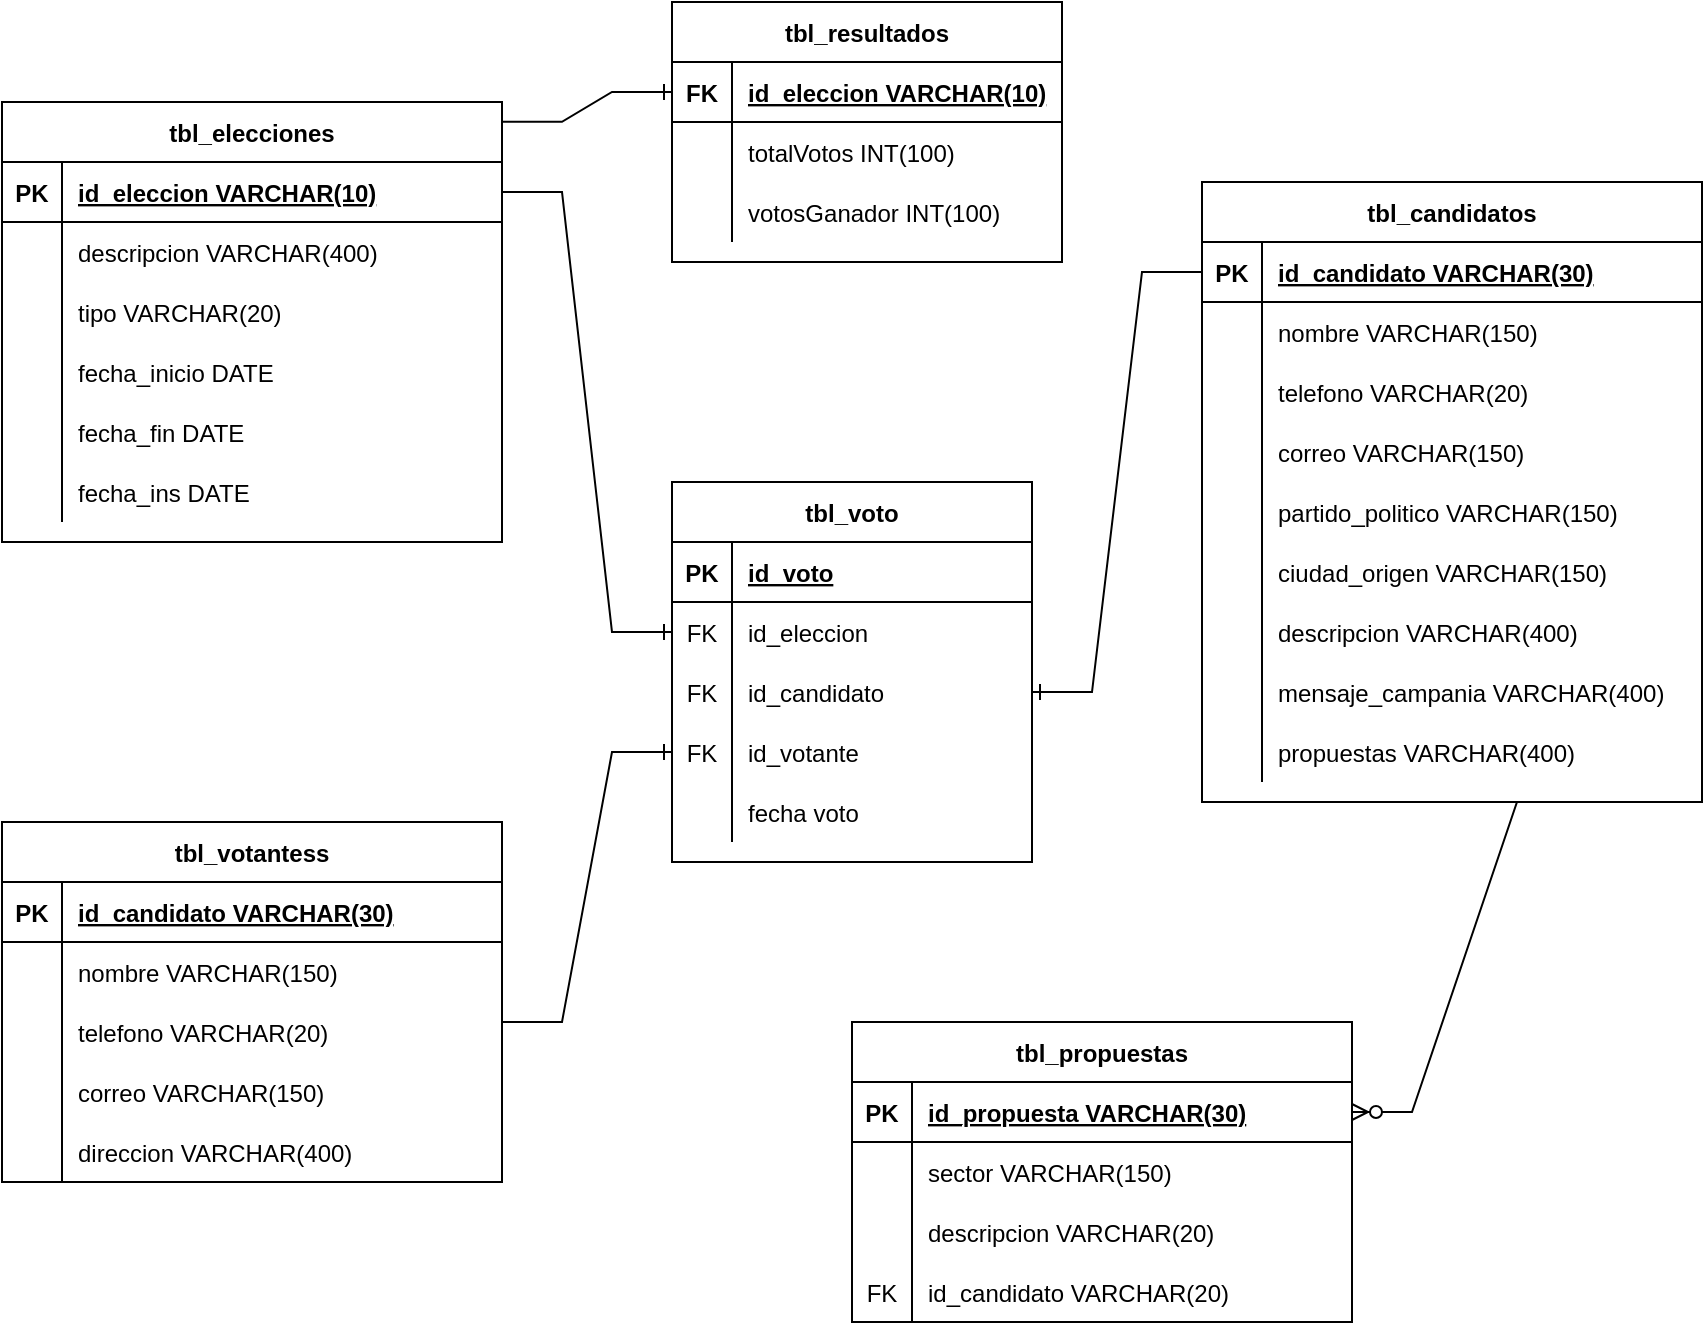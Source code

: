 <mxfile version="20.2.2" type="device"><diagram id="R2lEEEUBdFMjLlhIrx00" name="Page-1"><mxGraphModel dx="1422" dy="754" grid="1" gridSize="10" guides="1" tooltips="1" connect="1" arrows="1" fold="1" page="1" pageScale="1" pageWidth="850" pageHeight="1100" math="0" shadow="0" extFonts="Permanent Marker^https://fonts.googleapis.com/css?family=Permanent+Marker"><root><mxCell id="0"/><mxCell id="1" parent="0"/><mxCell id="C-vyLk0tnHw3VtMMgP7b-23" value="tbl_elecciones" style="shape=table;startSize=30;container=1;collapsible=1;childLayout=tableLayout;fixedRows=1;rowLines=0;fontStyle=1;align=center;resizeLast=1;" parent="1" vertex="1"><mxGeometry y="80" width="250" height="220" as="geometry"/></mxCell><mxCell id="C-vyLk0tnHw3VtMMgP7b-24" value="" style="shape=partialRectangle;collapsible=0;dropTarget=0;pointerEvents=0;fillColor=none;points=[[0,0.5],[1,0.5]];portConstraint=eastwest;top=0;left=0;right=0;bottom=1;" parent="C-vyLk0tnHw3VtMMgP7b-23" vertex="1"><mxGeometry y="30" width="250" height="30" as="geometry"/></mxCell><mxCell id="C-vyLk0tnHw3VtMMgP7b-25" value="PK" style="shape=partialRectangle;overflow=hidden;connectable=0;fillColor=none;top=0;left=0;bottom=0;right=0;fontStyle=1;" parent="C-vyLk0tnHw3VtMMgP7b-24" vertex="1"><mxGeometry width="30" height="30" as="geometry"><mxRectangle width="30" height="30" as="alternateBounds"/></mxGeometry></mxCell><mxCell id="C-vyLk0tnHw3VtMMgP7b-26" value="id_eleccion VARCHAR(10)" style="shape=partialRectangle;overflow=hidden;connectable=0;fillColor=none;top=0;left=0;bottom=0;right=0;align=left;spacingLeft=6;fontStyle=5;" parent="C-vyLk0tnHw3VtMMgP7b-24" vertex="1"><mxGeometry x="30" width="220" height="30" as="geometry"><mxRectangle width="220" height="30" as="alternateBounds"/></mxGeometry></mxCell><mxCell id="C-vyLk0tnHw3VtMMgP7b-27" value="" style="shape=partialRectangle;collapsible=0;dropTarget=0;pointerEvents=0;fillColor=none;points=[[0,0.5],[1,0.5]];portConstraint=eastwest;top=0;left=0;right=0;bottom=0;" parent="C-vyLk0tnHw3VtMMgP7b-23" vertex="1"><mxGeometry y="60" width="250" height="30" as="geometry"/></mxCell><mxCell id="C-vyLk0tnHw3VtMMgP7b-28" value="" style="shape=partialRectangle;overflow=hidden;connectable=0;fillColor=none;top=0;left=0;bottom=0;right=0;" parent="C-vyLk0tnHw3VtMMgP7b-27" vertex="1"><mxGeometry width="30" height="30" as="geometry"><mxRectangle width="30" height="30" as="alternateBounds"/></mxGeometry></mxCell><mxCell id="C-vyLk0tnHw3VtMMgP7b-29" value="descripcion VARCHAR(400)" style="shape=partialRectangle;overflow=hidden;connectable=0;fillColor=none;top=0;left=0;bottom=0;right=0;align=left;spacingLeft=6;" parent="C-vyLk0tnHw3VtMMgP7b-27" vertex="1"><mxGeometry x="30" width="220" height="30" as="geometry"><mxRectangle width="220" height="30" as="alternateBounds"/></mxGeometry></mxCell><mxCell id="4lL9Tfb7N0pwsZyl2eZ0-1" value="" style="shape=partialRectangle;collapsible=0;dropTarget=0;pointerEvents=0;fillColor=none;points=[[0,0.5],[1,0.5]];portConstraint=eastwest;top=0;left=0;right=0;bottom=0;" parent="C-vyLk0tnHw3VtMMgP7b-23" vertex="1"><mxGeometry y="90" width="250" height="30" as="geometry"/></mxCell><mxCell id="4lL9Tfb7N0pwsZyl2eZ0-2" value="" style="shape=partialRectangle;overflow=hidden;connectable=0;fillColor=none;top=0;left=0;bottom=0;right=0;" parent="4lL9Tfb7N0pwsZyl2eZ0-1" vertex="1"><mxGeometry width="30" height="30" as="geometry"><mxRectangle width="30" height="30" as="alternateBounds"/></mxGeometry></mxCell><mxCell id="4lL9Tfb7N0pwsZyl2eZ0-3" value="tipo VARCHAR(20)" style="shape=partialRectangle;overflow=hidden;connectable=0;fillColor=none;top=0;left=0;bottom=0;right=0;align=left;spacingLeft=6;" parent="4lL9Tfb7N0pwsZyl2eZ0-1" vertex="1"><mxGeometry x="30" width="220" height="30" as="geometry"><mxRectangle width="220" height="30" as="alternateBounds"/></mxGeometry></mxCell><mxCell id="4lL9Tfb7N0pwsZyl2eZ0-23" value="" style="shape=partialRectangle;collapsible=0;dropTarget=0;pointerEvents=0;fillColor=none;points=[[0,0.5],[1,0.5]];portConstraint=eastwest;top=0;left=0;right=0;bottom=0;" parent="C-vyLk0tnHw3VtMMgP7b-23" vertex="1"><mxGeometry y="120" width="250" height="30" as="geometry"/></mxCell><mxCell id="4lL9Tfb7N0pwsZyl2eZ0-24" value="" style="shape=partialRectangle;overflow=hidden;connectable=0;fillColor=none;top=0;left=0;bottom=0;right=0;" parent="4lL9Tfb7N0pwsZyl2eZ0-23" vertex="1"><mxGeometry width="30" height="30" as="geometry"><mxRectangle width="30" height="30" as="alternateBounds"/></mxGeometry></mxCell><mxCell id="4lL9Tfb7N0pwsZyl2eZ0-25" value="fecha_inicio DATE" style="shape=partialRectangle;overflow=hidden;connectable=0;fillColor=none;top=0;left=0;bottom=0;right=0;align=left;spacingLeft=6;" parent="4lL9Tfb7N0pwsZyl2eZ0-23" vertex="1"><mxGeometry x="30" width="220" height="30" as="geometry"><mxRectangle width="220" height="30" as="alternateBounds"/></mxGeometry></mxCell><mxCell id="4lL9Tfb7N0pwsZyl2eZ0-26" value="" style="shape=partialRectangle;collapsible=0;dropTarget=0;pointerEvents=0;fillColor=none;points=[[0,0.5],[1,0.5]];portConstraint=eastwest;top=0;left=0;right=0;bottom=0;" parent="C-vyLk0tnHw3VtMMgP7b-23" vertex="1"><mxGeometry y="150" width="250" height="30" as="geometry"/></mxCell><mxCell id="4lL9Tfb7N0pwsZyl2eZ0-27" value="" style="shape=partialRectangle;overflow=hidden;connectable=0;fillColor=none;top=0;left=0;bottom=0;right=0;" parent="4lL9Tfb7N0pwsZyl2eZ0-26" vertex="1"><mxGeometry width="30" height="30" as="geometry"><mxRectangle width="30" height="30" as="alternateBounds"/></mxGeometry></mxCell><mxCell id="4lL9Tfb7N0pwsZyl2eZ0-28" value="fecha_fin DATE" style="shape=partialRectangle;overflow=hidden;connectable=0;fillColor=none;top=0;left=0;bottom=0;right=0;align=left;spacingLeft=6;" parent="4lL9Tfb7N0pwsZyl2eZ0-26" vertex="1"><mxGeometry x="30" width="220" height="30" as="geometry"><mxRectangle width="220" height="30" as="alternateBounds"/></mxGeometry></mxCell><mxCell id="4lL9Tfb7N0pwsZyl2eZ0-29" value="" style="shape=partialRectangle;collapsible=0;dropTarget=0;pointerEvents=0;fillColor=none;points=[[0,0.5],[1,0.5]];portConstraint=eastwest;top=0;left=0;right=0;bottom=0;" parent="C-vyLk0tnHw3VtMMgP7b-23" vertex="1"><mxGeometry y="180" width="250" height="30" as="geometry"/></mxCell><mxCell id="4lL9Tfb7N0pwsZyl2eZ0-30" value="" style="shape=partialRectangle;overflow=hidden;connectable=0;fillColor=none;top=0;left=0;bottom=0;right=0;" parent="4lL9Tfb7N0pwsZyl2eZ0-29" vertex="1"><mxGeometry width="30" height="30" as="geometry"><mxRectangle width="30" height="30" as="alternateBounds"/></mxGeometry></mxCell><mxCell id="4lL9Tfb7N0pwsZyl2eZ0-31" value="fecha_ins DATE" style="shape=partialRectangle;overflow=hidden;connectable=0;fillColor=none;top=0;left=0;bottom=0;right=0;align=left;spacingLeft=6;" parent="4lL9Tfb7N0pwsZyl2eZ0-29" vertex="1"><mxGeometry x="30" width="220" height="30" as="geometry"><mxRectangle width="220" height="30" as="alternateBounds"/></mxGeometry></mxCell><mxCell id="4lL9Tfb7N0pwsZyl2eZ0-4" value="tbl_candidatos" style="shape=table;startSize=30;container=1;collapsible=1;childLayout=tableLayout;fixedRows=1;rowLines=0;fontStyle=1;align=center;resizeLast=1;" parent="1" vertex="1"><mxGeometry x="600" y="120" width="250" height="310" as="geometry"/></mxCell><mxCell id="4lL9Tfb7N0pwsZyl2eZ0-5" value="" style="shape=partialRectangle;collapsible=0;dropTarget=0;pointerEvents=0;fillColor=none;points=[[0,0.5],[1,0.5]];portConstraint=eastwest;top=0;left=0;right=0;bottom=1;" parent="4lL9Tfb7N0pwsZyl2eZ0-4" vertex="1"><mxGeometry y="30" width="250" height="30" as="geometry"/></mxCell><mxCell id="4lL9Tfb7N0pwsZyl2eZ0-6" value="PK" style="shape=partialRectangle;overflow=hidden;connectable=0;fillColor=none;top=0;left=0;bottom=0;right=0;fontStyle=1;" parent="4lL9Tfb7N0pwsZyl2eZ0-5" vertex="1"><mxGeometry width="30" height="30" as="geometry"><mxRectangle width="30" height="30" as="alternateBounds"/></mxGeometry></mxCell><mxCell id="4lL9Tfb7N0pwsZyl2eZ0-7" value="id_candidato VARCHAR(30)" style="shape=partialRectangle;overflow=hidden;connectable=0;fillColor=none;top=0;left=0;bottom=0;right=0;align=left;spacingLeft=6;fontStyle=5;" parent="4lL9Tfb7N0pwsZyl2eZ0-5" vertex="1"><mxGeometry x="30" width="220" height="30" as="geometry"><mxRectangle width="220" height="30" as="alternateBounds"/></mxGeometry></mxCell><mxCell id="4lL9Tfb7N0pwsZyl2eZ0-8" value="" style="shape=partialRectangle;collapsible=0;dropTarget=0;pointerEvents=0;fillColor=none;points=[[0,0.5],[1,0.5]];portConstraint=eastwest;top=0;left=0;right=0;bottom=0;" parent="4lL9Tfb7N0pwsZyl2eZ0-4" vertex="1"><mxGeometry y="60" width="250" height="30" as="geometry"/></mxCell><mxCell id="4lL9Tfb7N0pwsZyl2eZ0-9" value="" style="shape=partialRectangle;overflow=hidden;connectable=0;fillColor=none;top=0;left=0;bottom=0;right=0;" parent="4lL9Tfb7N0pwsZyl2eZ0-8" vertex="1"><mxGeometry width="30" height="30" as="geometry"><mxRectangle width="30" height="30" as="alternateBounds"/></mxGeometry></mxCell><mxCell id="4lL9Tfb7N0pwsZyl2eZ0-10" value="nombre VARCHAR(150)" style="shape=partialRectangle;overflow=hidden;connectable=0;fillColor=none;top=0;left=0;bottom=0;right=0;align=left;spacingLeft=6;" parent="4lL9Tfb7N0pwsZyl2eZ0-8" vertex="1"><mxGeometry x="30" width="220" height="30" as="geometry"><mxRectangle width="220" height="30" as="alternateBounds"/></mxGeometry></mxCell><mxCell id="4lL9Tfb7N0pwsZyl2eZ0-11" value="" style="shape=partialRectangle;collapsible=0;dropTarget=0;pointerEvents=0;fillColor=none;points=[[0,0.5],[1,0.5]];portConstraint=eastwest;top=0;left=0;right=0;bottom=0;" parent="4lL9Tfb7N0pwsZyl2eZ0-4" vertex="1"><mxGeometry y="90" width="250" height="30" as="geometry"/></mxCell><mxCell id="4lL9Tfb7N0pwsZyl2eZ0-12" value="" style="shape=partialRectangle;overflow=hidden;connectable=0;fillColor=none;top=0;left=0;bottom=0;right=0;" parent="4lL9Tfb7N0pwsZyl2eZ0-11" vertex="1"><mxGeometry width="30" height="30" as="geometry"><mxRectangle width="30" height="30" as="alternateBounds"/></mxGeometry></mxCell><mxCell id="4lL9Tfb7N0pwsZyl2eZ0-13" value="telefono VARCHAR(20)" style="shape=partialRectangle;overflow=hidden;connectable=0;fillColor=none;top=0;left=0;bottom=0;right=0;align=left;spacingLeft=6;" parent="4lL9Tfb7N0pwsZyl2eZ0-11" vertex="1"><mxGeometry x="30" width="220" height="30" as="geometry"><mxRectangle width="220" height="30" as="alternateBounds"/></mxGeometry></mxCell><mxCell id="4lL9Tfb7N0pwsZyl2eZ0-14" value="" style="shape=partialRectangle;collapsible=0;dropTarget=0;pointerEvents=0;fillColor=none;points=[[0,0.5],[1,0.5]];portConstraint=eastwest;top=0;left=0;right=0;bottom=0;" parent="4lL9Tfb7N0pwsZyl2eZ0-4" vertex="1"><mxGeometry y="120" width="250" height="30" as="geometry"/></mxCell><mxCell id="4lL9Tfb7N0pwsZyl2eZ0-15" value="" style="shape=partialRectangle;overflow=hidden;connectable=0;fillColor=none;top=0;left=0;bottom=0;right=0;" parent="4lL9Tfb7N0pwsZyl2eZ0-14" vertex="1"><mxGeometry width="30" height="30" as="geometry"><mxRectangle width="30" height="30" as="alternateBounds"/></mxGeometry></mxCell><mxCell id="4lL9Tfb7N0pwsZyl2eZ0-16" value="correo VARCHAR(150)" style="shape=partialRectangle;overflow=hidden;connectable=0;fillColor=none;top=0;left=0;bottom=0;right=0;align=left;spacingLeft=6;" parent="4lL9Tfb7N0pwsZyl2eZ0-14" vertex="1"><mxGeometry x="30" width="220" height="30" as="geometry"><mxRectangle width="220" height="30" as="alternateBounds"/></mxGeometry></mxCell><mxCell id="4lL9Tfb7N0pwsZyl2eZ0-17" value="" style="shape=partialRectangle;collapsible=0;dropTarget=0;pointerEvents=0;fillColor=none;points=[[0,0.5],[1,0.5]];portConstraint=eastwest;top=0;left=0;right=0;bottom=0;" parent="4lL9Tfb7N0pwsZyl2eZ0-4" vertex="1"><mxGeometry y="150" width="250" height="30" as="geometry"/></mxCell><mxCell id="4lL9Tfb7N0pwsZyl2eZ0-18" value="" style="shape=partialRectangle;overflow=hidden;connectable=0;fillColor=none;top=0;left=0;bottom=0;right=0;" parent="4lL9Tfb7N0pwsZyl2eZ0-17" vertex="1"><mxGeometry width="30" height="30" as="geometry"><mxRectangle width="30" height="30" as="alternateBounds"/></mxGeometry></mxCell><mxCell id="4lL9Tfb7N0pwsZyl2eZ0-19" value="partido_politico VARCHAR(150)" style="shape=partialRectangle;overflow=hidden;connectable=0;fillColor=none;top=0;left=0;bottom=0;right=0;align=left;spacingLeft=6;" parent="4lL9Tfb7N0pwsZyl2eZ0-17" vertex="1"><mxGeometry x="30" width="220" height="30" as="geometry"><mxRectangle width="220" height="30" as="alternateBounds"/></mxGeometry></mxCell><mxCell id="4lL9Tfb7N0pwsZyl2eZ0-20" value="" style="shape=partialRectangle;collapsible=0;dropTarget=0;pointerEvents=0;fillColor=none;points=[[0,0.5],[1,0.5]];portConstraint=eastwest;top=0;left=0;right=0;bottom=0;" parent="4lL9Tfb7N0pwsZyl2eZ0-4" vertex="1"><mxGeometry y="180" width="250" height="30" as="geometry"/></mxCell><mxCell id="4lL9Tfb7N0pwsZyl2eZ0-21" value="" style="shape=partialRectangle;overflow=hidden;connectable=0;fillColor=none;top=0;left=0;bottom=0;right=0;" parent="4lL9Tfb7N0pwsZyl2eZ0-20" vertex="1"><mxGeometry width="30" height="30" as="geometry"><mxRectangle width="30" height="30" as="alternateBounds"/></mxGeometry></mxCell><mxCell id="4lL9Tfb7N0pwsZyl2eZ0-22" value="ciudad_origen VARCHAR(150)" style="shape=partialRectangle;overflow=hidden;connectable=0;fillColor=none;top=0;left=0;bottom=0;right=0;align=left;spacingLeft=6;" parent="4lL9Tfb7N0pwsZyl2eZ0-20" vertex="1"><mxGeometry x="30" width="220" height="30" as="geometry"><mxRectangle width="220" height="30" as="alternateBounds"/></mxGeometry></mxCell><mxCell id="4lL9Tfb7N0pwsZyl2eZ0-32" value="" style="shape=partialRectangle;collapsible=0;dropTarget=0;pointerEvents=0;fillColor=none;points=[[0,0.5],[1,0.5]];portConstraint=eastwest;top=0;left=0;right=0;bottom=0;" parent="4lL9Tfb7N0pwsZyl2eZ0-4" vertex="1"><mxGeometry y="210" width="250" height="30" as="geometry"/></mxCell><mxCell id="4lL9Tfb7N0pwsZyl2eZ0-33" value="" style="shape=partialRectangle;overflow=hidden;connectable=0;fillColor=none;top=0;left=0;bottom=0;right=0;" parent="4lL9Tfb7N0pwsZyl2eZ0-32" vertex="1"><mxGeometry width="30" height="30" as="geometry"><mxRectangle width="30" height="30" as="alternateBounds"/></mxGeometry></mxCell><mxCell id="4lL9Tfb7N0pwsZyl2eZ0-34" value="descripcion VARCHAR(400)" style="shape=partialRectangle;overflow=hidden;connectable=0;fillColor=none;top=0;left=0;bottom=0;right=0;align=left;spacingLeft=6;" parent="4lL9Tfb7N0pwsZyl2eZ0-32" vertex="1"><mxGeometry x="30" width="220" height="30" as="geometry"><mxRectangle width="220" height="30" as="alternateBounds"/></mxGeometry></mxCell><mxCell id="4lL9Tfb7N0pwsZyl2eZ0-35" value="" style="shape=partialRectangle;collapsible=0;dropTarget=0;pointerEvents=0;fillColor=none;points=[[0,0.5],[1,0.5]];portConstraint=eastwest;top=0;left=0;right=0;bottom=0;" parent="4lL9Tfb7N0pwsZyl2eZ0-4" vertex="1"><mxGeometry y="240" width="250" height="30" as="geometry"/></mxCell><mxCell id="4lL9Tfb7N0pwsZyl2eZ0-36" value="" style="shape=partialRectangle;overflow=hidden;connectable=0;fillColor=none;top=0;left=0;bottom=0;right=0;" parent="4lL9Tfb7N0pwsZyl2eZ0-35" vertex="1"><mxGeometry width="30" height="30" as="geometry"><mxRectangle width="30" height="30" as="alternateBounds"/></mxGeometry></mxCell><mxCell id="4lL9Tfb7N0pwsZyl2eZ0-37" value="mensaje_campania VARCHAR(400)" style="shape=partialRectangle;overflow=hidden;connectable=0;fillColor=none;top=0;left=0;bottom=0;right=0;align=left;spacingLeft=6;" parent="4lL9Tfb7N0pwsZyl2eZ0-35" vertex="1"><mxGeometry x="30" width="220" height="30" as="geometry"><mxRectangle width="220" height="30" as="alternateBounds"/></mxGeometry></mxCell><mxCell id="4lL9Tfb7N0pwsZyl2eZ0-38" value="" style="shape=partialRectangle;collapsible=0;dropTarget=0;pointerEvents=0;fillColor=none;points=[[0,0.5],[1,0.5]];portConstraint=eastwest;top=0;left=0;right=0;bottom=0;" parent="4lL9Tfb7N0pwsZyl2eZ0-4" vertex="1"><mxGeometry y="270" width="250" height="30" as="geometry"/></mxCell><mxCell id="4lL9Tfb7N0pwsZyl2eZ0-39" value="" style="shape=partialRectangle;overflow=hidden;connectable=0;fillColor=none;top=0;left=0;bottom=0;right=0;" parent="4lL9Tfb7N0pwsZyl2eZ0-38" vertex="1"><mxGeometry width="30" height="30" as="geometry"><mxRectangle width="30" height="30" as="alternateBounds"/></mxGeometry></mxCell><mxCell id="4lL9Tfb7N0pwsZyl2eZ0-40" value="propuestas VARCHAR(400)" style="shape=partialRectangle;overflow=hidden;connectable=0;fillColor=none;top=0;left=0;bottom=0;right=0;align=left;spacingLeft=6;" parent="4lL9Tfb7N0pwsZyl2eZ0-38" vertex="1"><mxGeometry x="30" width="220" height="30" as="geometry"><mxRectangle width="220" height="30" as="alternateBounds"/></mxGeometry></mxCell><mxCell id="fHqVr6KGKSoNPonQs0a_-1" value="tbl_votantess" style="shape=table;startSize=30;container=1;collapsible=1;childLayout=tableLayout;fixedRows=1;rowLines=0;fontStyle=1;align=center;resizeLast=1;" parent="1" vertex="1"><mxGeometry y="440" width="250" height="180" as="geometry"/></mxCell><mxCell id="fHqVr6KGKSoNPonQs0a_-2" value="" style="shape=partialRectangle;collapsible=0;dropTarget=0;pointerEvents=0;fillColor=none;points=[[0,0.5],[1,0.5]];portConstraint=eastwest;top=0;left=0;right=0;bottom=1;" parent="fHqVr6KGKSoNPonQs0a_-1" vertex="1"><mxGeometry y="30" width="250" height="30" as="geometry"/></mxCell><mxCell id="fHqVr6KGKSoNPonQs0a_-3" value="PK" style="shape=partialRectangle;overflow=hidden;connectable=0;fillColor=none;top=0;left=0;bottom=0;right=0;fontStyle=1;" parent="fHqVr6KGKSoNPonQs0a_-2" vertex="1"><mxGeometry width="30" height="30" as="geometry"><mxRectangle width="30" height="30" as="alternateBounds"/></mxGeometry></mxCell><mxCell id="fHqVr6KGKSoNPonQs0a_-4" value="id_candidato VARCHAR(30)" style="shape=partialRectangle;overflow=hidden;connectable=0;fillColor=none;top=0;left=0;bottom=0;right=0;align=left;spacingLeft=6;fontStyle=5;" parent="fHqVr6KGKSoNPonQs0a_-2" vertex="1"><mxGeometry x="30" width="220" height="30" as="geometry"><mxRectangle width="220" height="30" as="alternateBounds"/></mxGeometry></mxCell><mxCell id="fHqVr6KGKSoNPonQs0a_-5" value="" style="shape=partialRectangle;collapsible=0;dropTarget=0;pointerEvents=0;fillColor=none;points=[[0,0.5],[1,0.5]];portConstraint=eastwest;top=0;left=0;right=0;bottom=0;" parent="fHqVr6KGKSoNPonQs0a_-1" vertex="1"><mxGeometry y="60" width="250" height="30" as="geometry"/></mxCell><mxCell id="fHqVr6KGKSoNPonQs0a_-6" value="" style="shape=partialRectangle;overflow=hidden;connectable=0;fillColor=none;top=0;left=0;bottom=0;right=0;" parent="fHqVr6KGKSoNPonQs0a_-5" vertex="1"><mxGeometry width="30" height="30" as="geometry"><mxRectangle width="30" height="30" as="alternateBounds"/></mxGeometry></mxCell><mxCell id="fHqVr6KGKSoNPonQs0a_-7" value="nombre VARCHAR(150)" style="shape=partialRectangle;overflow=hidden;connectable=0;fillColor=none;top=0;left=0;bottom=0;right=0;align=left;spacingLeft=6;" parent="fHqVr6KGKSoNPonQs0a_-5" vertex="1"><mxGeometry x="30" width="220" height="30" as="geometry"><mxRectangle width="220" height="30" as="alternateBounds"/></mxGeometry></mxCell><mxCell id="fHqVr6KGKSoNPonQs0a_-8" value="" style="shape=partialRectangle;collapsible=0;dropTarget=0;pointerEvents=0;fillColor=none;points=[[0,0.5],[1,0.5]];portConstraint=eastwest;top=0;left=0;right=0;bottom=0;" parent="fHqVr6KGKSoNPonQs0a_-1" vertex="1"><mxGeometry y="90" width="250" height="30" as="geometry"/></mxCell><mxCell id="fHqVr6KGKSoNPonQs0a_-9" value="" style="shape=partialRectangle;overflow=hidden;connectable=0;fillColor=none;top=0;left=0;bottom=0;right=0;" parent="fHqVr6KGKSoNPonQs0a_-8" vertex="1"><mxGeometry width="30" height="30" as="geometry"><mxRectangle width="30" height="30" as="alternateBounds"/></mxGeometry></mxCell><mxCell id="fHqVr6KGKSoNPonQs0a_-10" value="telefono VARCHAR(20)" style="shape=partialRectangle;overflow=hidden;connectable=0;fillColor=none;top=0;left=0;bottom=0;right=0;align=left;spacingLeft=6;" parent="fHqVr6KGKSoNPonQs0a_-8" vertex="1"><mxGeometry x="30" width="220" height="30" as="geometry"><mxRectangle width="220" height="30" as="alternateBounds"/></mxGeometry></mxCell><mxCell id="fHqVr6KGKSoNPonQs0a_-11" value="" style="shape=partialRectangle;collapsible=0;dropTarget=0;pointerEvents=0;fillColor=none;points=[[0,0.5],[1,0.5]];portConstraint=eastwest;top=0;left=0;right=0;bottom=0;" parent="fHqVr6KGKSoNPonQs0a_-1" vertex="1"><mxGeometry y="120" width="250" height="30" as="geometry"/></mxCell><mxCell id="fHqVr6KGKSoNPonQs0a_-12" value="" style="shape=partialRectangle;overflow=hidden;connectable=0;fillColor=none;top=0;left=0;bottom=0;right=0;" parent="fHqVr6KGKSoNPonQs0a_-11" vertex="1"><mxGeometry width="30" height="30" as="geometry"><mxRectangle width="30" height="30" as="alternateBounds"/></mxGeometry></mxCell><mxCell id="fHqVr6KGKSoNPonQs0a_-13" value="correo VARCHAR(150)" style="shape=partialRectangle;overflow=hidden;connectable=0;fillColor=none;top=0;left=0;bottom=0;right=0;align=left;spacingLeft=6;" parent="fHqVr6KGKSoNPonQs0a_-11" vertex="1"><mxGeometry x="30" width="220" height="30" as="geometry"><mxRectangle width="220" height="30" as="alternateBounds"/></mxGeometry></mxCell><mxCell id="fHqVr6KGKSoNPonQs0a_-26" value="" style="shape=partialRectangle;collapsible=0;dropTarget=0;pointerEvents=0;fillColor=none;points=[[0,0.5],[1,0.5]];portConstraint=eastwest;top=0;left=0;right=0;bottom=0;" parent="fHqVr6KGKSoNPonQs0a_-1" vertex="1"><mxGeometry y="150" width="250" height="30" as="geometry"/></mxCell><mxCell id="fHqVr6KGKSoNPonQs0a_-27" value="" style="shape=partialRectangle;overflow=hidden;connectable=0;fillColor=none;top=0;left=0;bottom=0;right=0;" parent="fHqVr6KGKSoNPonQs0a_-26" vertex="1"><mxGeometry width="30" height="30" as="geometry"><mxRectangle width="30" height="30" as="alternateBounds"/></mxGeometry></mxCell><mxCell id="fHqVr6KGKSoNPonQs0a_-28" value="direccion VARCHAR(400)" style="shape=partialRectangle;overflow=hidden;connectable=0;fillColor=none;top=0;left=0;bottom=0;right=0;align=left;spacingLeft=6;" parent="fHqVr6KGKSoNPonQs0a_-26" vertex="1"><mxGeometry x="30" width="220" height="30" as="geometry"><mxRectangle width="220" height="30" as="alternateBounds"/></mxGeometry></mxCell><mxCell id="fHqVr6KGKSoNPonQs0a_-29" value="tbl_propuestas" style="shape=table;startSize=30;container=1;collapsible=1;childLayout=tableLayout;fixedRows=1;rowLines=0;fontStyle=1;align=center;resizeLast=1;" parent="1" vertex="1"><mxGeometry x="425" y="540" width="250" height="150" as="geometry"/></mxCell><mxCell id="fHqVr6KGKSoNPonQs0a_-30" value="" style="shape=partialRectangle;collapsible=0;dropTarget=0;pointerEvents=0;fillColor=none;points=[[0,0.5],[1,0.5]];portConstraint=eastwest;top=0;left=0;right=0;bottom=1;" parent="fHqVr6KGKSoNPonQs0a_-29" vertex="1"><mxGeometry y="30" width="250" height="30" as="geometry"/></mxCell><mxCell id="fHqVr6KGKSoNPonQs0a_-31" value="PK" style="shape=partialRectangle;overflow=hidden;connectable=0;fillColor=none;top=0;left=0;bottom=0;right=0;fontStyle=1;" parent="fHqVr6KGKSoNPonQs0a_-30" vertex="1"><mxGeometry width="30" height="30" as="geometry"><mxRectangle width="30" height="30" as="alternateBounds"/></mxGeometry></mxCell><mxCell id="fHqVr6KGKSoNPonQs0a_-32" value="id_propuesta VARCHAR(30)" style="shape=partialRectangle;overflow=hidden;connectable=0;fillColor=none;top=0;left=0;bottom=0;right=0;align=left;spacingLeft=6;fontStyle=5;" parent="fHqVr6KGKSoNPonQs0a_-30" vertex="1"><mxGeometry x="30" width="220" height="30" as="geometry"><mxRectangle width="220" height="30" as="alternateBounds"/></mxGeometry></mxCell><mxCell id="fHqVr6KGKSoNPonQs0a_-33" value="" style="shape=partialRectangle;collapsible=0;dropTarget=0;pointerEvents=0;fillColor=none;points=[[0,0.5],[1,0.5]];portConstraint=eastwest;top=0;left=0;right=0;bottom=0;" parent="fHqVr6KGKSoNPonQs0a_-29" vertex="1"><mxGeometry y="60" width="250" height="30" as="geometry"/></mxCell><mxCell id="fHqVr6KGKSoNPonQs0a_-34" value="" style="shape=partialRectangle;overflow=hidden;connectable=0;fillColor=none;top=0;left=0;bottom=0;right=0;" parent="fHqVr6KGKSoNPonQs0a_-33" vertex="1"><mxGeometry width="30" height="30" as="geometry"><mxRectangle width="30" height="30" as="alternateBounds"/></mxGeometry></mxCell><mxCell id="fHqVr6KGKSoNPonQs0a_-35" value="sector VARCHAR(150)" style="shape=partialRectangle;overflow=hidden;connectable=0;fillColor=none;top=0;left=0;bottom=0;right=0;align=left;spacingLeft=6;" parent="fHqVr6KGKSoNPonQs0a_-33" vertex="1"><mxGeometry x="30" width="220" height="30" as="geometry"><mxRectangle width="220" height="30" as="alternateBounds"/></mxGeometry></mxCell><mxCell id="fHqVr6KGKSoNPonQs0a_-36" value="" style="shape=partialRectangle;collapsible=0;dropTarget=0;pointerEvents=0;fillColor=none;points=[[0,0.5],[1,0.5]];portConstraint=eastwest;top=0;left=0;right=0;bottom=0;" parent="fHqVr6KGKSoNPonQs0a_-29" vertex="1"><mxGeometry y="90" width="250" height="30" as="geometry"/></mxCell><mxCell id="fHqVr6KGKSoNPonQs0a_-37" value="" style="shape=partialRectangle;overflow=hidden;connectable=0;fillColor=none;top=0;left=0;bottom=0;right=0;" parent="fHqVr6KGKSoNPonQs0a_-36" vertex="1"><mxGeometry width="30" height="30" as="geometry"><mxRectangle width="30" height="30" as="alternateBounds"/></mxGeometry></mxCell><mxCell id="fHqVr6KGKSoNPonQs0a_-38" value="descripcion VARCHAR(20)" style="shape=partialRectangle;overflow=hidden;connectable=0;fillColor=none;top=0;left=0;bottom=0;right=0;align=left;spacingLeft=6;" parent="fHqVr6KGKSoNPonQs0a_-36" vertex="1"><mxGeometry x="30" width="220" height="30" as="geometry"><mxRectangle width="220" height="30" as="alternateBounds"/></mxGeometry></mxCell><mxCell id="fHqVr6KGKSoNPonQs0a_-46" value="" style="shape=partialRectangle;collapsible=0;dropTarget=0;pointerEvents=0;fillColor=none;points=[[0,0.5],[1,0.5]];portConstraint=eastwest;top=0;left=0;right=0;bottom=0;" parent="fHqVr6KGKSoNPonQs0a_-29" vertex="1"><mxGeometry y="120" width="250" height="30" as="geometry"/></mxCell><mxCell id="fHqVr6KGKSoNPonQs0a_-47" value="FK" style="shape=partialRectangle;overflow=hidden;connectable=0;fillColor=none;top=0;left=0;bottom=0;right=0;" parent="fHqVr6KGKSoNPonQs0a_-46" vertex="1"><mxGeometry width="30" height="30" as="geometry"><mxRectangle width="30" height="30" as="alternateBounds"/></mxGeometry></mxCell><mxCell id="fHqVr6KGKSoNPonQs0a_-48" value="id_candidato VARCHAR(20)" style="shape=partialRectangle;overflow=hidden;connectable=0;fillColor=none;top=0;left=0;bottom=0;right=0;align=left;spacingLeft=6;" parent="fHqVr6KGKSoNPonQs0a_-46" vertex="1"><mxGeometry x="30" width="220" height="30" as="geometry"><mxRectangle width="220" height="30" as="alternateBounds"/></mxGeometry></mxCell><mxCell id="fHqVr6KGKSoNPonQs0a_-45" value="" style="edgeStyle=entityRelationEdgeStyle;fontSize=12;html=1;endArrow=ERzeroToMany;endFill=1;rounded=0;entryX=1;entryY=0.5;entryDx=0;entryDy=0;exitX=0.75;exitY=1;exitDx=0;exitDy=0;" parent="1" source="4lL9Tfb7N0pwsZyl2eZ0-4" target="fHqVr6KGKSoNPonQs0a_-30" edge="1"><mxGeometry width="100" height="100" relative="1" as="geometry"><mxPoint x="370" y="440" as="sourcePoint"/><mxPoint x="470" y="340" as="targetPoint"/></mxGeometry></mxCell><mxCell id="fHqVr6KGKSoNPonQs0a_-49" value="tbl_voto" style="shape=table;startSize=30;container=1;collapsible=1;childLayout=tableLayout;fixedRows=1;rowLines=0;fontStyle=1;align=center;resizeLast=1;" parent="1" vertex="1"><mxGeometry x="335" y="270" width="180" height="190" as="geometry"/></mxCell><mxCell id="fHqVr6KGKSoNPonQs0a_-50" value="" style="shape=tableRow;horizontal=0;startSize=0;swimlaneHead=0;swimlaneBody=0;fillColor=none;collapsible=0;dropTarget=0;points=[[0,0.5],[1,0.5]];portConstraint=eastwest;top=0;left=0;right=0;bottom=1;" parent="fHqVr6KGKSoNPonQs0a_-49" vertex="1"><mxGeometry y="30" width="180" height="30" as="geometry"/></mxCell><mxCell id="fHqVr6KGKSoNPonQs0a_-51" value="PK" style="shape=partialRectangle;connectable=0;fillColor=none;top=0;left=0;bottom=0;right=0;fontStyle=1;overflow=hidden;" parent="fHqVr6KGKSoNPonQs0a_-50" vertex="1"><mxGeometry width="30" height="30" as="geometry"><mxRectangle width="30" height="30" as="alternateBounds"/></mxGeometry></mxCell><mxCell id="fHqVr6KGKSoNPonQs0a_-52" value="id_voto" style="shape=partialRectangle;connectable=0;fillColor=none;top=0;left=0;bottom=0;right=0;align=left;spacingLeft=6;fontStyle=5;overflow=hidden;" parent="fHqVr6KGKSoNPonQs0a_-50" vertex="1"><mxGeometry x="30" width="150" height="30" as="geometry"><mxRectangle width="150" height="30" as="alternateBounds"/></mxGeometry></mxCell><mxCell id="fHqVr6KGKSoNPonQs0a_-53" value="" style="shape=tableRow;horizontal=0;startSize=0;swimlaneHead=0;swimlaneBody=0;fillColor=none;collapsible=0;dropTarget=0;points=[[0,0.5],[1,0.5]];portConstraint=eastwest;top=0;left=0;right=0;bottom=0;" parent="fHqVr6KGKSoNPonQs0a_-49" vertex="1"><mxGeometry y="60" width="180" height="30" as="geometry"/></mxCell><mxCell id="fHqVr6KGKSoNPonQs0a_-54" value="FK" style="shape=partialRectangle;connectable=0;fillColor=none;top=0;left=0;bottom=0;right=0;editable=1;overflow=hidden;" parent="fHqVr6KGKSoNPonQs0a_-53" vertex="1"><mxGeometry width="30" height="30" as="geometry"><mxRectangle width="30" height="30" as="alternateBounds"/></mxGeometry></mxCell><mxCell id="fHqVr6KGKSoNPonQs0a_-55" value="id_eleccion" style="shape=partialRectangle;connectable=0;fillColor=none;top=0;left=0;bottom=0;right=0;align=left;spacingLeft=6;overflow=hidden;" parent="fHqVr6KGKSoNPonQs0a_-53" vertex="1"><mxGeometry x="30" width="150" height="30" as="geometry"><mxRectangle width="150" height="30" as="alternateBounds"/></mxGeometry></mxCell><mxCell id="fHqVr6KGKSoNPonQs0a_-56" value="" style="shape=tableRow;horizontal=0;startSize=0;swimlaneHead=0;swimlaneBody=0;fillColor=none;collapsible=0;dropTarget=0;points=[[0,0.5],[1,0.5]];portConstraint=eastwest;top=0;left=0;right=0;bottom=0;" parent="fHqVr6KGKSoNPonQs0a_-49" vertex="1"><mxGeometry y="90" width="180" height="30" as="geometry"/></mxCell><mxCell id="fHqVr6KGKSoNPonQs0a_-57" value="FK" style="shape=partialRectangle;connectable=0;fillColor=none;top=0;left=0;bottom=0;right=0;editable=1;overflow=hidden;" parent="fHqVr6KGKSoNPonQs0a_-56" vertex="1"><mxGeometry width="30" height="30" as="geometry"><mxRectangle width="30" height="30" as="alternateBounds"/></mxGeometry></mxCell><mxCell id="fHqVr6KGKSoNPonQs0a_-58" value="id_candidato" style="shape=partialRectangle;connectable=0;fillColor=none;top=0;left=0;bottom=0;right=0;align=left;spacingLeft=6;overflow=hidden;" parent="fHqVr6KGKSoNPonQs0a_-56" vertex="1"><mxGeometry x="30" width="150" height="30" as="geometry"><mxRectangle width="150" height="30" as="alternateBounds"/></mxGeometry></mxCell><mxCell id="fHqVr6KGKSoNPonQs0a_-59" value="" style="shape=tableRow;horizontal=0;startSize=0;swimlaneHead=0;swimlaneBody=0;fillColor=none;collapsible=0;dropTarget=0;points=[[0,0.5],[1,0.5]];portConstraint=eastwest;top=0;left=0;right=0;bottom=0;" parent="fHqVr6KGKSoNPonQs0a_-49" vertex="1"><mxGeometry y="120" width="180" height="30" as="geometry"/></mxCell><mxCell id="fHqVr6KGKSoNPonQs0a_-60" value="FK" style="shape=partialRectangle;connectable=0;fillColor=none;top=0;left=0;bottom=0;right=0;editable=1;overflow=hidden;" parent="fHqVr6KGKSoNPonQs0a_-59" vertex="1"><mxGeometry width="30" height="30" as="geometry"><mxRectangle width="30" height="30" as="alternateBounds"/></mxGeometry></mxCell><mxCell id="fHqVr6KGKSoNPonQs0a_-61" value="id_votante" style="shape=partialRectangle;connectable=0;fillColor=none;top=0;left=0;bottom=0;right=0;align=left;spacingLeft=6;overflow=hidden;" parent="fHqVr6KGKSoNPonQs0a_-59" vertex="1"><mxGeometry x="30" width="150" height="30" as="geometry"><mxRectangle width="150" height="30" as="alternateBounds"/></mxGeometry></mxCell><mxCell id="fHqVr6KGKSoNPonQs0a_-70" value="" style="shape=tableRow;horizontal=0;startSize=0;swimlaneHead=0;swimlaneBody=0;fillColor=none;collapsible=0;dropTarget=0;points=[[0,0.5],[1,0.5]];portConstraint=eastwest;top=0;left=0;right=0;bottom=0;" parent="fHqVr6KGKSoNPonQs0a_-49" vertex="1"><mxGeometry y="150" width="180" height="30" as="geometry"/></mxCell><mxCell id="fHqVr6KGKSoNPonQs0a_-71" value="" style="shape=partialRectangle;connectable=0;fillColor=none;top=0;left=0;bottom=0;right=0;editable=1;overflow=hidden;" parent="fHqVr6KGKSoNPonQs0a_-70" vertex="1"><mxGeometry width="30" height="30" as="geometry"><mxRectangle width="30" height="30" as="alternateBounds"/></mxGeometry></mxCell><mxCell id="fHqVr6KGKSoNPonQs0a_-72" value="fecha voto" style="shape=partialRectangle;connectable=0;fillColor=none;top=0;left=0;bottom=0;right=0;align=left;spacingLeft=6;overflow=hidden;" parent="fHqVr6KGKSoNPonQs0a_-70" vertex="1"><mxGeometry x="30" width="150" height="30" as="geometry"><mxRectangle width="150" height="30" as="alternateBounds"/></mxGeometry></mxCell><mxCell id="fHqVr6KGKSoNPonQs0a_-62" value="" style="edgeStyle=entityRelationEdgeStyle;fontSize=12;html=1;endArrow=ERone;endFill=1;rounded=0;entryX=0;entryY=0.5;entryDx=0;entryDy=0;exitX=1;exitY=0.5;exitDx=0;exitDy=0;" parent="1" source="C-vyLk0tnHw3VtMMgP7b-24" target="fHqVr6KGKSoNPonQs0a_-53" edge="1"><mxGeometry width="100" height="100" relative="1" as="geometry"><mxPoint x="370" y="540" as="sourcePoint"/><mxPoint x="470" y="440" as="targetPoint"/></mxGeometry></mxCell><mxCell id="fHqVr6KGKSoNPonQs0a_-64" value="" style="edgeStyle=entityRelationEdgeStyle;fontSize=12;html=1;endArrow=ERone;endFill=1;rounded=0;entryX=0;entryY=0.5;entryDx=0;entryDy=0;" parent="1" target="fHqVr6KGKSoNPonQs0a_-59" edge="1"><mxGeometry width="100" height="100" relative="1" as="geometry"><mxPoint x="250" y="540" as="sourcePoint"/><mxPoint x="350" y="440" as="targetPoint"/></mxGeometry></mxCell><mxCell id="fHqVr6KGKSoNPonQs0a_-65" value="" style="edgeStyle=entityRelationEdgeStyle;fontSize=12;html=1;endArrow=ERone;endFill=1;rounded=0;exitX=0;exitY=0.5;exitDx=0;exitDy=0;entryX=1;entryY=0.5;entryDx=0;entryDy=0;" parent="1" source="4lL9Tfb7N0pwsZyl2eZ0-5" target="fHqVr6KGKSoNPonQs0a_-56" edge="1"><mxGeometry width="100" height="100" relative="1" as="geometry"><mxPoint x="450" y="230" as="sourcePoint"/><mxPoint x="550" y="130" as="targetPoint"/></mxGeometry></mxCell><mxCell id="vVq5ZBW9kv_aT942puc8-1" value="tbl_resultados" style="shape=table;startSize=30;container=1;collapsible=1;childLayout=tableLayout;fixedRows=1;rowLines=0;fontStyle=1;align=center;resizeLast=1;" vertex="1" parent="1"><mxGeometry x="335" y="30" width="195" height="130" as="geometry"/></mxCell><mxCell id="vVq5ZBW9kv_aT942puc8-2" value="" style="shape=tableRow;horizontal=0;startSize=0;swimlaneHead=0;swimlaneBody=0;fillColor=none;collapsible=0;dropTarget=0;points=[[0,0.5],[1,0.5]];portConstraint=eastwest;top=0;left=0;right=0;bottom=1;" vertex="1" parent="vVq5ZBW9kv_aT942puc8-1"><mxGeometry y="30" width="195" height="30" as="geometry"/></mxCell><mxCell id="vVq5ZBW9kv_aT942puc8-3" value="FK" style="shape=partialRectangle;connectable=0;fillColor=none;top=0;left=0;bottom=0;right=0;fontStyle=1;overflow=hidden;" vertex="1" parent="vVq5ZBW9kv_aT942puc8-2"><mxGeometry width="30" height="30" as="geometry"><mxRectangle width="30" height="30" as="alternateBounds"/></mxGeometry></mxCell><mxCell id="vVq5ZBW9kv_aT942puc8-4" value="id_eleccion VARCHAR(10)" style="shape=partialRectangle;connectable=0;fillColor=none;top=0;left=0;bottom=0;right=0;align=left;spacingLeft=6;fontStyle=5;overflow=hidden;" vertex="1" parent="vVq5ZBW9kv_aT942puc8-2"><mxGeometry x="30" width="165" height="30" as="geometry"><mxRectangle width="165" height="30" as="alternateBounds"/></mxGeometry></mxCell><mxCell id="vVq5ZBW9kv_aT942puc8-5" value="" style="shape=tableRow;horizontal=0;startSize=0;swimlaneHead=0;swimlaneBody=0;fillColor=none;collapsible=0;dropTarget=0;points=[[0,0.5],[1,0.5]];portConstraint=eastwest;top=0;left=0;right=0;bottom=0;" vertex="1" parent="vVq5ZBW9kv_aT942puc8-1"><mxGeometry y="60" width="195" height="30" as="geometry"/></mxCell><mxCell id="vVq5ZBW9kv_aT942puc8-6" value="" style="shape=partialRectangle;connectable=0;fillColor=none;top=0;left=0;bottom=0;right=0;editable=1;overflow=hidden;" vertex="1" parent="vVq5ZBW9kv_aT942puc8-5"><mxGeometry width="30" height="30" as="geometry"><mxRectangle width="30" height="30" as="alternateBounds"/></mxGeometry></mxCell><mxCell id="vVq5ZBW9kv_aT942puc8-7" value="totalVotos INT(100)" style="shape=partialRectangle;connectable=0;fillColor=none;top=0;left=0;bottom=0;right=0;align=left;spacingLeft=6;overflow=hidden;" vertex="1" parent="vVq5ZBW9kv_aT942puc8-5"><mxGeometry x="30" width="165" height="30" as="geometry"><mxRectangle width="165" height="30" as="alternateBounds"/></mxGeometry></mxCell><mxCell id="vVq5ZBW9kv_aT942puc8-8" value="" style="shape=tableRow;horizontal=0;startSize=0;swimlaneHead=0;swimlaneBody=0;fillColor=none;collapsible=0;dropTarget=0;points=[[0,0.5],[1,0.5]];portConstraint=eastwest;top=0;left=0;right=0;bottom=0;" vertex="1" parent="vVq5ZBW9kv_aT942puc8-1"><mxGeometry y="90" width="195" height="30" as="geometry"/></mxCell><mxCell id="vVq5ZBW9kv_aT942puc8-9" value="" style="shape=partialRectangle;connectable=0;fillColor=none;top=0;left=0;bottom=0;right=0;editable=1;overflow=hidden;" vertex="1" parent="vVq5ZBW9kv_aT942puc8-8"><mxGeometry width="30" height="30" as="geometry"><mxRectangle width="30" height="30" as="alternateBounds"/></mxGeometry></mxCell><mxCell id="vVq5ZBW9kv_aT942puc8-10" value="votosGanador INT(100)" style="shape=partialRectangle;connectable=0;fillColor=none;top=0;left=0;bottom=0;right=0;align=left;spacingLeft=6;overflow=hidden;" vertex="1" parent="vVq5ZBW9kv_aT942puc8-8"><mxGeometry x="30" width="165" height="30" as="geometry"><mxRectangle width="165" height="30" as="alternateBounds"/></mxGeometry></mxCell><mxCell id="vVq5ZBW9kv_aT942puc8-17" value="" style="edgeStyle=entityRelationEdgeStyle;fontSize=12;html=1;endArrow=ERone;endFill=1;rounded=0;exitX=1;exitY=0.045;exitDx=0;exitDy=0;exitPerimeter=0;entryX=0;entryY=0.5;entryDx=0;entryDy=0;" edge="1" parent="1" source="C-vyLk0tnHw3VtMMgP7b-23" target="vVq5ZBW9kv_aT942puc8-2"><mxGeometry width="100" height="100" relative="1" as="geometry"><mxPoint x="540" y="420" as="sourcePoint"/><mxPoint x="640" y="320" as="targetPoint"/></mxGeometry></mxCell></root></mxGraphModel></diagram></mxfile>